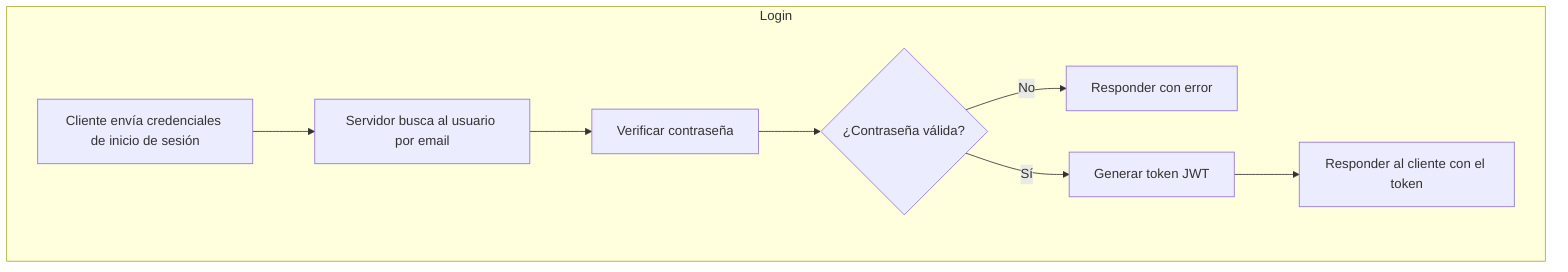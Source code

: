 flowchart TD

    %% --- Login Process ---
    subgraph Login
        logA[Cliente envía credenciales de inicio de sesión]
        logB[Servidor busca al usuario por email]
        logC[Verificar contraseña]
        logD{¿Contraseña válida?}
        logE[Responder con error]
        logF[Generar token JWT]
        logG[Responder al cliente con el token]

        logA --> logB
        logB --> logC
        logC --> logD
        logD -->|No| logE
        logD -->|Sí| logF
        logF --> logG
    end